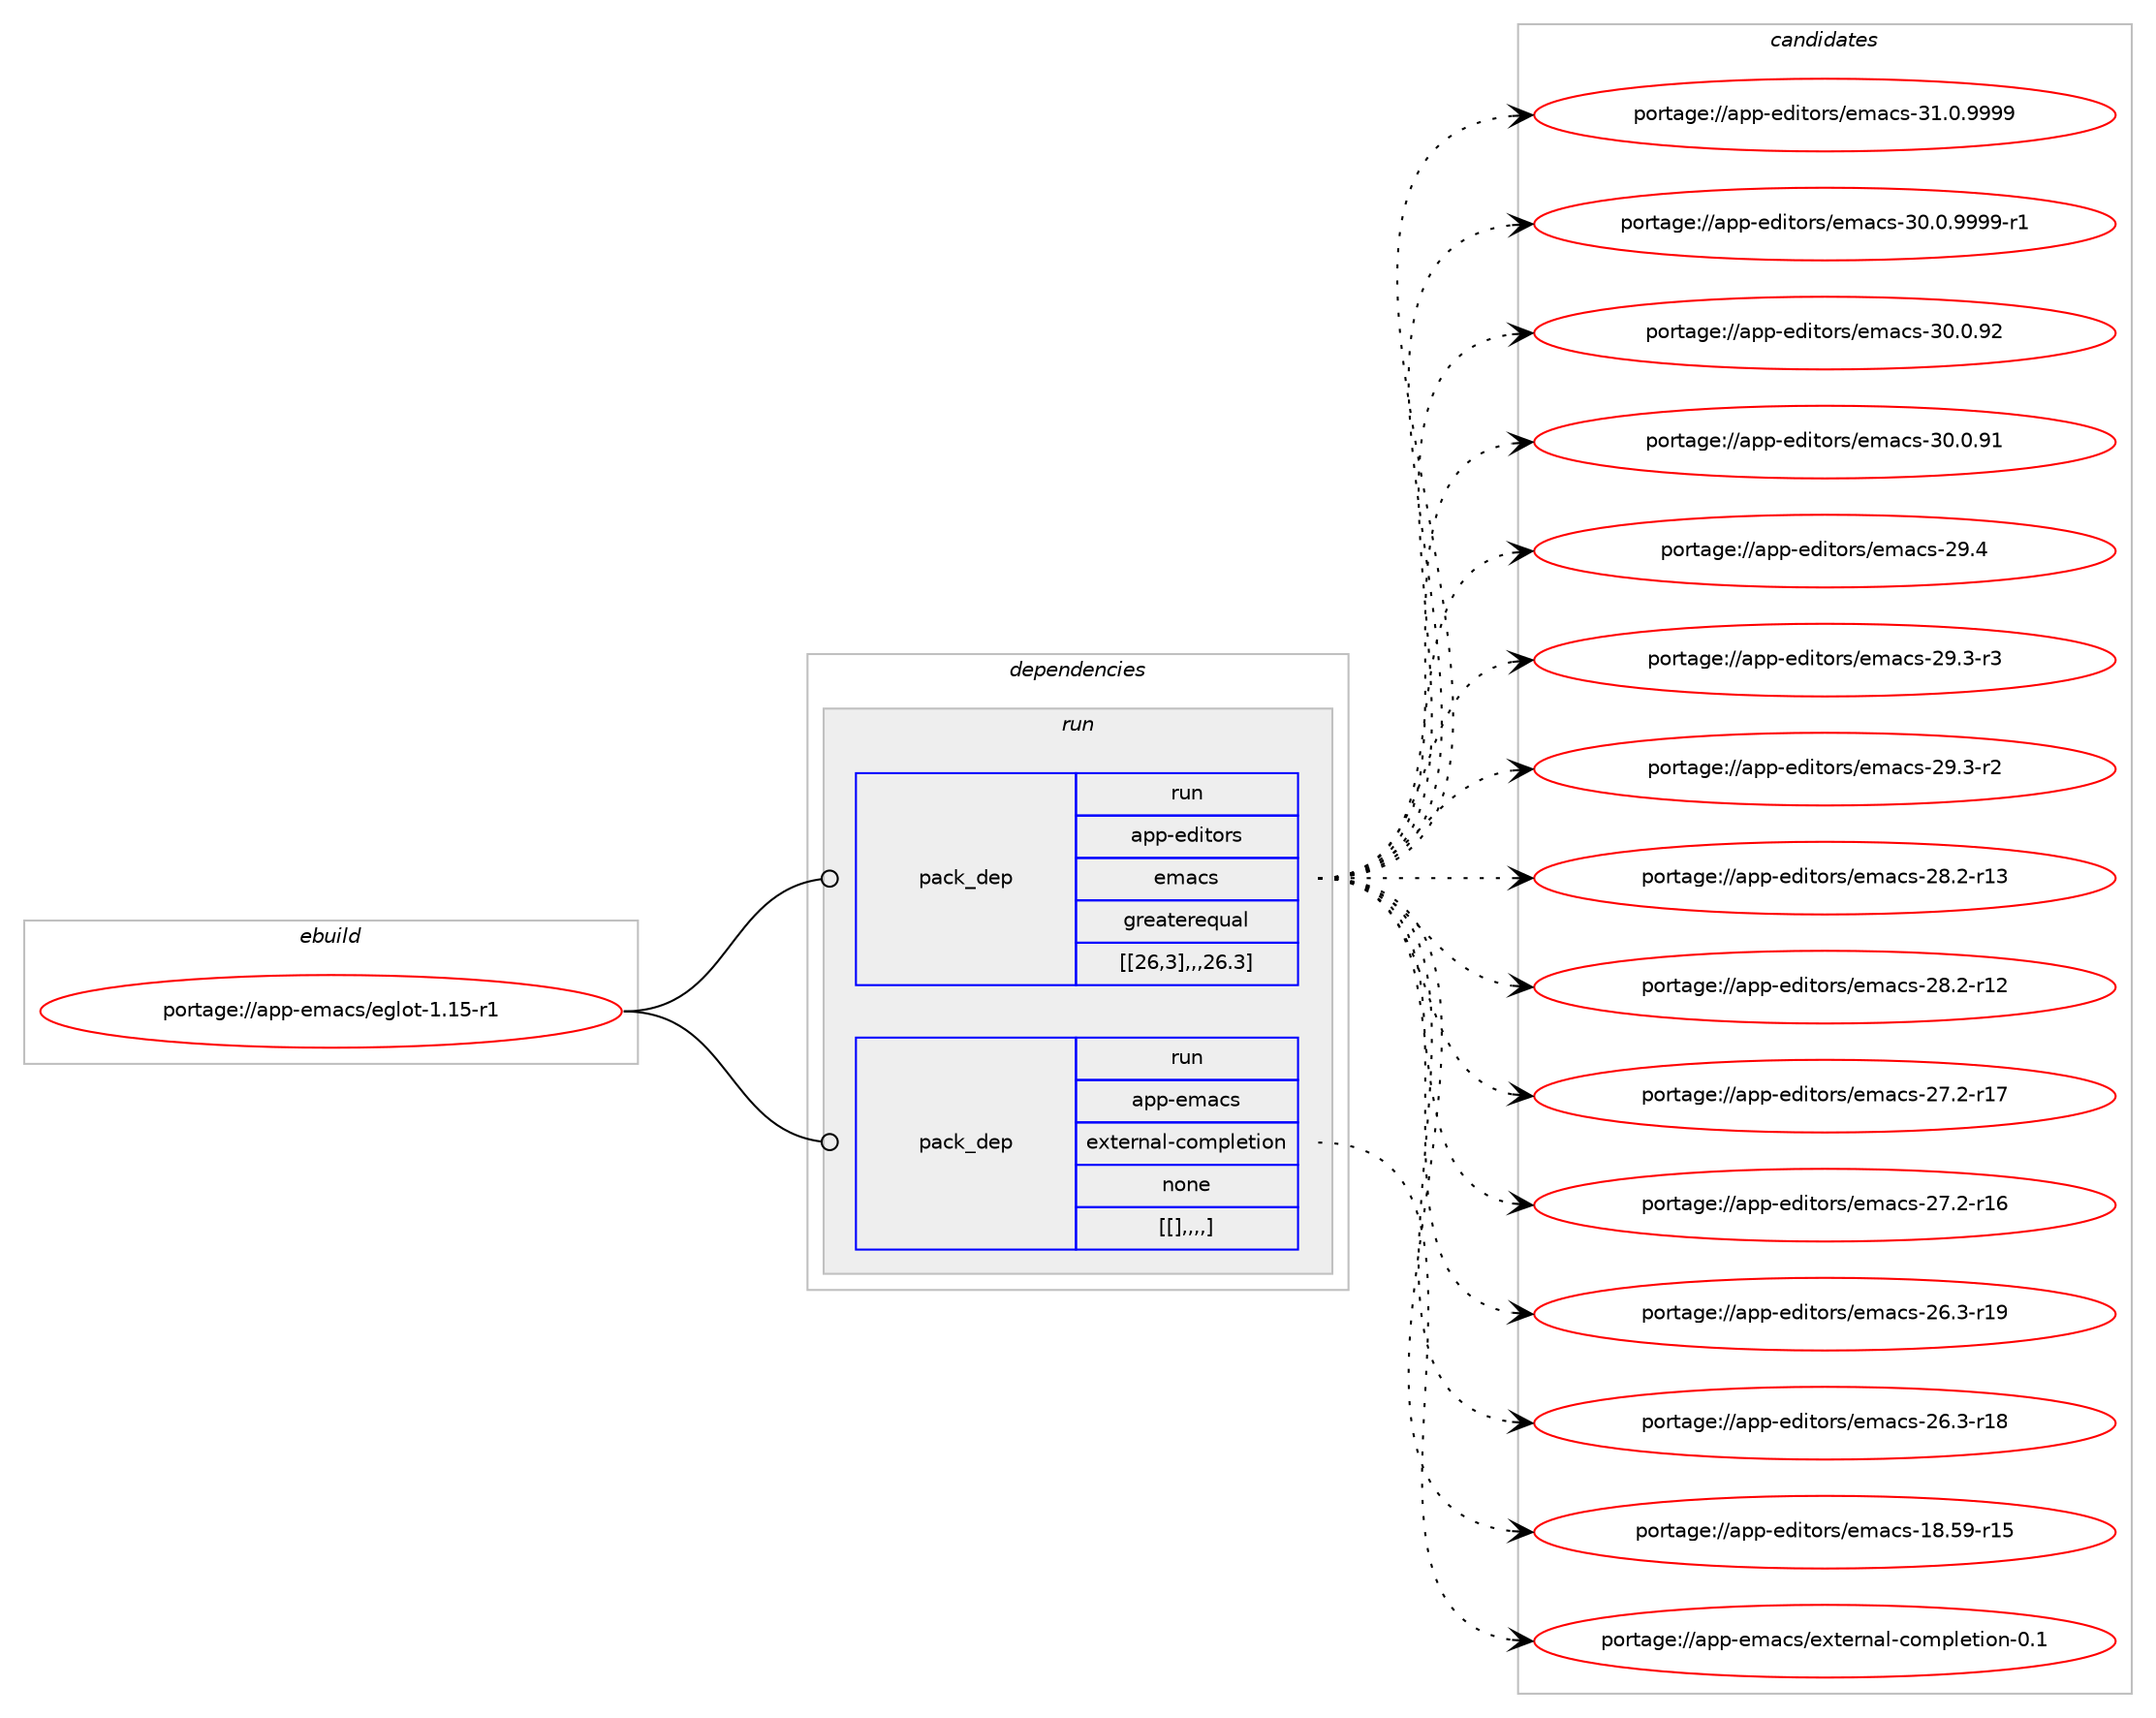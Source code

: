 digraph prolog {

# *************
# Graph options
# *************

newrank=true;
concentrate=true;
compound=true;
graph [rankdir=LR,fontname=Helvetica,fontsize=10,ranksep=1.5];#, ranksep=2.5, nodesep=0.2];
edge  [arrowhead=vee];
node  [fontname=Helvetica,fontsize=10];

# **********
# The ebuild
# **********

subgraph cluster_leftcol {
color=gray;
label=<<i>ebuild</i>>;
id [label="portage://app-emacs/eglot-1.15-r1", color=red, width=4, href="../app-emacs/eglot-1.15-r1.svg"];
}

# ****************
# The dependencies
# ****************

subgraph cluster_midcol {
color=gray;
label=<<i>dependencies</i>>;
subgraph cluster_compile {
fillcolor="#eeeeee";
style=filled;
label=<<i>compile</i>>;
}
subgraph cluster_compileandrun {
fillcolor="#eeeeee";
style=filled;
label=<<i>compile and run</i>>;
}
subgraph cluster_run {
fillcolor="#eeeeee";
style=filled;
label=<<i>run</i>>;
subgraph pack15447 {
dependency21450 [label=<<TABLE BORDER="0" CELLBORDER="1" CELLSPACING="0" CELLPADDING="4" WIDTH="220"><TR><TD ROWSPAN="6" CELLPADDING="30">pack_dep</TD></TR><TR><TD WIDTH="110">run</TD></TR><TR><TD>app-editors</TD></TR><TR><TD>emacs</TD></TR><TR><TD>greaterequal</TD></TR><TR><TD>[[26,3],,,26.3]</TD></TR></TABLE>>, shape=none, color=blue];
}
id:e -> dependency21450:w [weight=20,style="solid",arrowhead="odot"];
subgraph pack15460 {
dependency21478 [label=<<TABLE BORDER="0" CELLBORDER="1" CELLSPACING="0" CELLPADDING="4" WIDTH="220"><TR><TD ROWSPAN="6" CELLPADDING="30">pack_dep</TD></TR><TR><TD WIDTH="110">run</TD></TR><TR><TD>app-emacs</TD></TR><TR><TD>external-completion</TD></TR><TR><TD>none</TD></TR><TR><TD>[[],,,,]</TD></TR></TABLE>>, shape=none, color=blue];
}
id:e -> dependency21478:w [weight=20,style="solid",arrowhead="odot"];
}
}

# **************
# The candidates
# **************

subgraph cluster_choices {
rank=same;
color=gray;
label=<<i>candidates</i>>;

subgraph choice13767 {
color=black;
nodesep=1;
choice971121124510110010511611111411547101109979911545514946484657575757 [label="portage://app-editors/emacs-31.0.9999", color=red, width=4,href="../app-editors/emacs-31.0.9999.svg"];
choice9711211245101100105116111114115471011099799115455148464846575757574511449 [label="portage://app-editors/emacs-30.0.9999-r1", color=red, width=4,href="../app-editors/emacs-30.0.9999-r1.svg"];
choice97112112451011001051161111141154710110997991154551484648465750 [label="portage://app-editors/emacs-30.0.92", color=red, width=4,href="../app-editors/emacs-30.0.92.svg"];
choice97112112451011001051161111141154710110997991154551484648465749 [label="portage://app-editors/emacs-30.0.91", color=red, width=4,href="../app-editors/emacs-30.0.91.svg"];
choice97112112451011001051161111141154710110997991154550574652 [label="portage://app-editors/emacs-29.4", color=red, width=4,href="../app-editors/emacs-29.4.svg"];
choice971121124510110010511611111411547101109979911545505746514511451 [label="portage://app-editors/emacs-29.3-r3", color=red, width=4,href="../app-editors/emacs-29.3-r3.svg"];
choice971121124510110010511611111411547101109979911545505746514511450 [label="portage://app-editors/emacs-29.3-r2", color=red, width=4,href="../app-editors/emacs-29.3-r2.svg"];
choice97112112451011001051161111141154710110997991154550564650451144951 [label="portage://app-editors/emacs-28.2-r13", color=red, width=4,href="../app-editors/emacs-28.2-r13.svg"];
choice97112112451011001051161111141154710110997991154550564650451144950 [label="portage://app-editors/emacs-28.2-r12", color=red, width=4,href="../app-editors/emacs-28.2-r12.svg"];
choice97112112451011001051161111141154710110997991154550554650451144955 [label="portage://app-editors/emacs-27.2-r17", color=red, width=4,href="../app-editors/emacs-27.2-r17.svg"];
choice97112112451011001051161111141154710110997991154550554650451144954 [label="portage://app-editors/emacs-27.2-r16", color=red, width=4,href="../app-editors/emacs-27.2-r16.svg"];
choice97112112451011001051161111141154710110997991154550544651451144957 [label="portage://app-editors/emacs-26.3-r19", color=red, width=4,href="../app-editors/emacs-26.3-r19.svg"];
choice97112112451011001051161111141154710110997991154550544651451144956 [label="portage://app-editors/emacs-26.3-r18", color=red, width=4,href="../app-editors/emacs-26.3-r18.svg"];
choice9711211245101100105116111114115471011099799115454956465357451144953 [label="portage://app-editors/emacs-18.59-r15", color=red, width=4,href="../app-editors/emacs-18.59-r15.svg"];
dependency21450:e -> choice971121124510110010511611111411547101109979911545514946484657575757:w [style=dotted,weight="100"];
dependency21450:e -> choice9711211245101100105116111114115471011099799115455148464846575757574511449:w [style=dotted,weight="100"];
dependency21450:e -> choice97112112451011001051161111141154710110997991154551484648465750:w [style=dotted,weight="100"];
dependency21450:e -> choice97112112451011001051161111141154710110997991154551484648465749:w [style=dotted,weight="100"];
dependency21450:e -> choice97112112451011001051161111141154710110997991154550574652:w [style=dotted,weight="100"];
dependency21450:e -> choice971121124510110010511611111411547101109979911545505746514511451:w [style=dotted,weight="100"];
dependency21450:e -> choice971121124510110010511611111411547101109979911545505746514511450:w [style=dotted,weight="100"];
dependency21450:e -> choice97112112451011001051161111141154710110997991154550564650451144951:w [style=dotted,weight="100"];
dependency21450:e -> choice97112112451011001051161111141154710110997991154550564650451144950:w [style=dotted,weight="100"];
dependency21450:e -> choice97112112451011001051161111141154710110997991154550554650451144955:w [style=dotted,weight="100"];
dependency21450:e -> choice97112112451011001051161111141154710110997991154550554650451144954:w [style=dotted,weight="100"];
dependency21450:e -> choice97112112451011001051161111141154710110997991154550544651451144957:w [style=dotted,weight="100"];
dependency21450:e -> choice97112112451011001051161111141154710110997991154550544651451144956:w [style=dotted,weight="100"];
dependency21450:e -> choice9711211245101100105116111114115471011099799115454956465357451144953:w [style=dotted,weight="100"];
}
subgraph choice13829 {
color=black;
nodesep=1;
choice971121124510110997991154710112011610111411097108459911110911210810111610511111045484649 [label="portage://app-emacs/external-completion-0.1", color=red, width=4,href="../app-emacs/external-completion-0.1.svg"];
dependency21478:e -> choice971121124510110997991154710112011610111411097108459911110911210810111610511111045484649:w [style=dotted,weight="100"];
}
}

}
